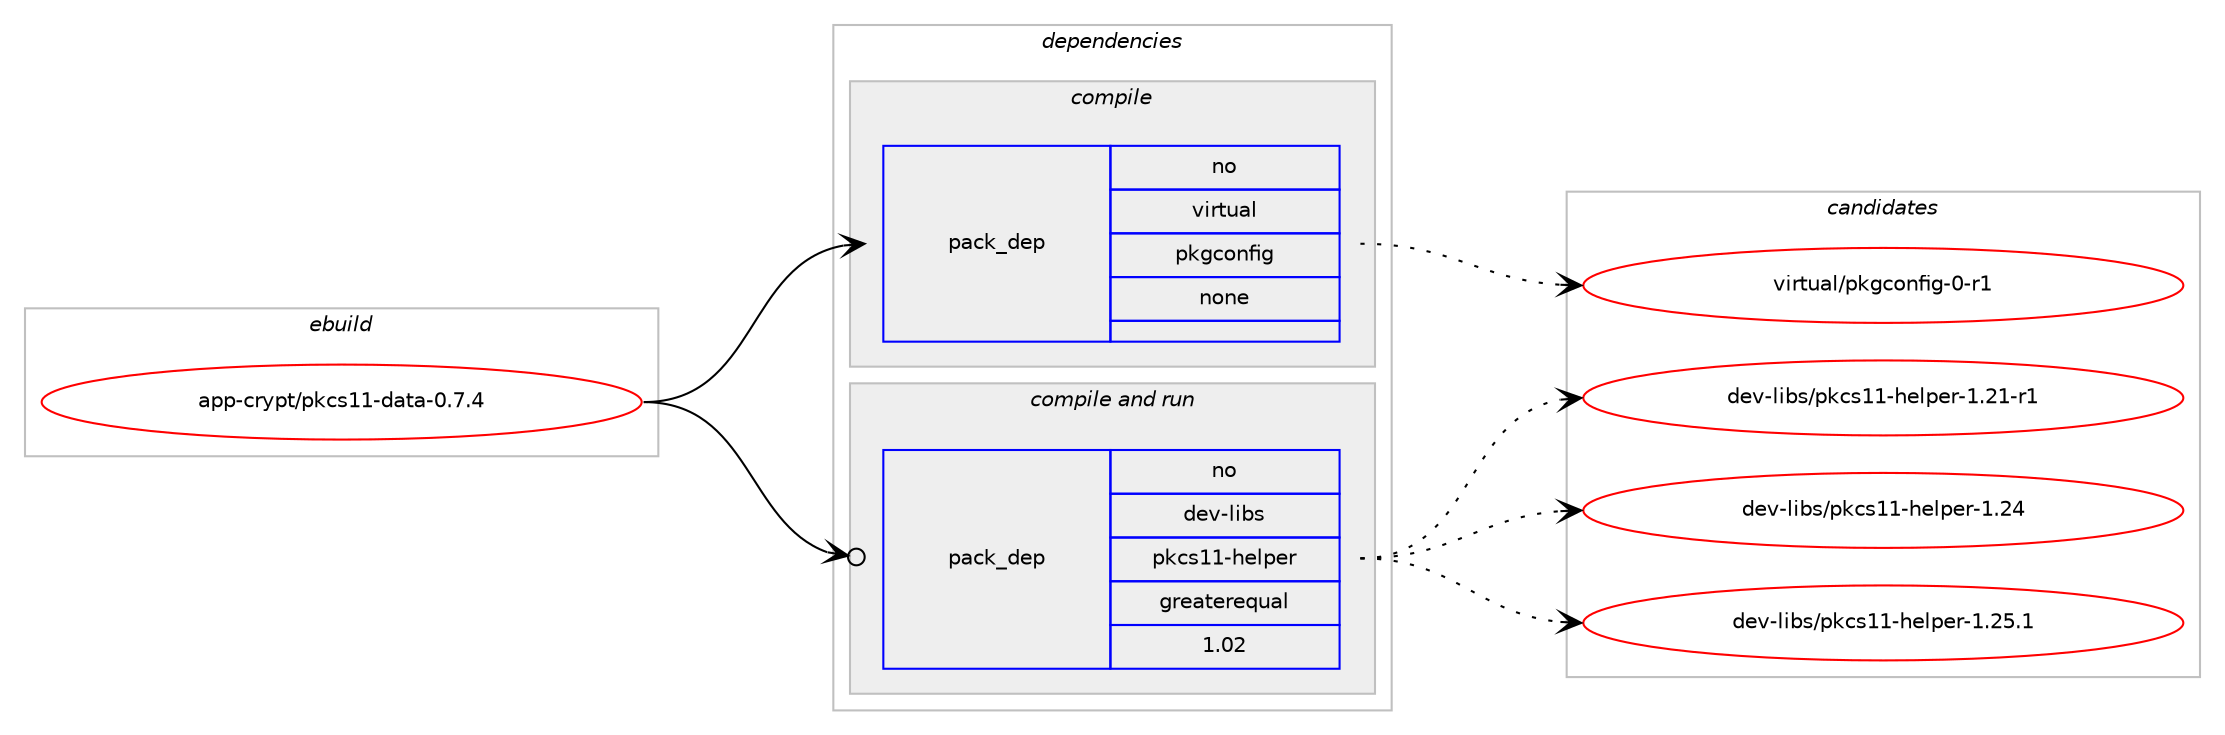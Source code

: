 digraph prolog {

# *************
# Graph options
# *************

newrank=true;
concentrate=true;
compound=true;
graph [rankdir=LR,fontname=Helvetica,fontsize=10,ranksep=1.5];#, ranksep=2.5, nodesep=0.2];
edge  [arrowhead=vee];
node  [fontname=Helvetica,fontsize=10];

# **********
# The ebuild
# **********

subgraph cluster_leftcol {
color=gray;
rank=same;
label=<<i>ebuild</i>>;
id [label="app-crypt/pkcs11-data-0.7.4", color=red, width=4, href="../app-crypt/pkcs11-data-0.7.4.svg"];
}

# ****************
# The dependencies
# ****************

subgraph cluster_midcol {
color=gray;
label=<<i>dependencies</i>>;
subgraph cluster_compile {
fillcolor="#eeeeee";
style=filled;
label=<<i>compile</i>>;
subgraph pack686 {
dependency953 [label=<<TABLE BORDER="0" CELLBORDER="1" CELLSPACING="0" CELLPADDING="4" WIDTH="220"><TR><TD ROWSPAN="6" CELLPADDING="30">pack_dep</TD></TR><TR><TD WIDTH="110">no</TD></TR><TR><TD>virtual</TD></TR><TR><TD>pkgconfig</TD></TR><TR><TD>none</TD></TR><TR><TD></TD></TR></TABLE>>, shape=none, color=blue];
}
id:e -> dependency953:w [weight=20,style="solid",arrowhead="vee"];
}
subgraph cluster_compileandrun {
fillcolor="#eeeeee";
style=filled;
label=<<i>compile and run</i>>;
subgraph pack687 {
dependency954 [label=<<TABLE BORDER="0" CELLBORDER="1" CELLSPACING="0" CELLPADDING="4" WIDTH="220"><TR><TD ROWSPAN="6" CELLPADDING="30">pack_dep</TD></TR><TR><TD WIDTH="110">no</TD></TR><TR><TD>dev-libs</TD></TR><TR><TD>pkcs11-helper</TD></TR><TR><TD>greaterequal</TD></TR><TR><TD>1.02</TD></TR></TABLE>>, shape=none, color=blue];
}
id:e -> dependency954:w [weight=20,style="solid",arrowhead="odotvee"];
}
subgraph cluster_run {
fillcolor="#eeeeee";
style=filled;
label=<<i>run</i>>;
}
}

# **************
# The candidates
# **************

subgraph cluster_choices {
rank=same;
color=gray;
label=<<i>candidates</i>>;

subgraph choice686 {
color=black;
nodesep=1;
choice11810511411611797108471121071039911111010210510345484511449 [label="virtual/pkgconfig-0-r1", color=red, width=4,href="../virtual/pkgconfig-0-r1.svg"];
dependency953:e -> choice11810511411611797108471121071039911111010210510345484511449:w [style=dotted,weight="100"];
}
subgraph choice687 {
color=black;
nodesep=1;
choice1001011184510810598115471121079911549494510410110811210111445494650494511449 [label="dev-libs/pkcs11-helper-1.21-r1", color=red, width=4,href="../dev-libs/pkcs11-helper-1.21-r1.svg"];
choice100101118451081059811547112107991154949451041011081121011144549465052 [label="dev-libs/pkcs11-helper-1.24", color=red, width=4,href="../dev-libs/pkcs11-helper-1.24.svg"];
choice1001011184510810598115471121079911549494510410110811210111445494650534649 [label="dev-libs/pkcs11-helper-1.25.1", color=red, width=4,href="../dev-libs/pkcs11-helper-1.25.1.svg"];
dependency954:e -> choice1001011184510810598115471121079911549494510410110811210111445494650494511449:w [style=dotted,weight="100"];
dependency954:e -> choice100101118451081059811547112107991154949451041011081121011144549465052:w [style=dotted,weight="100"];
dependency954:e -> choice1001011184510810598115471121079911549494510410110811210111445494650534649:w [style=dotted,weight="100"];
}
}

}
